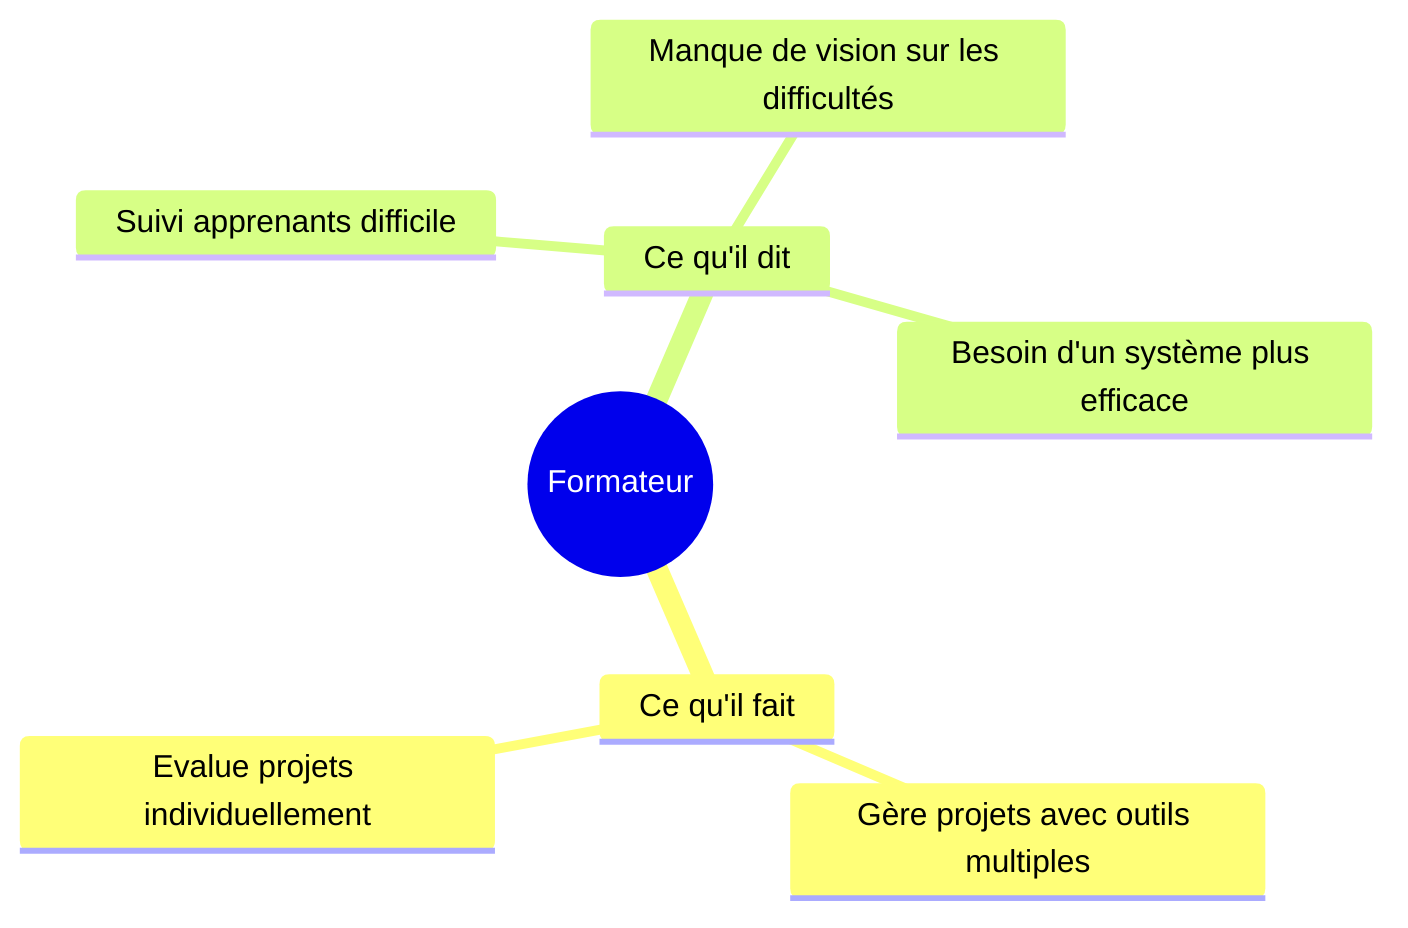 %% @config(../../../modélisation/mindmap-config.json)
mindmap
  root((Formateur))
    Ce qu'il fait
        Gère projets avec outils multiples
        Evalue projets individuellement
    Ce qu'il dit
        Suivi apprenants difficile
        Manque de vision sur les difficultés
        Besoin d'un système plus efficace
